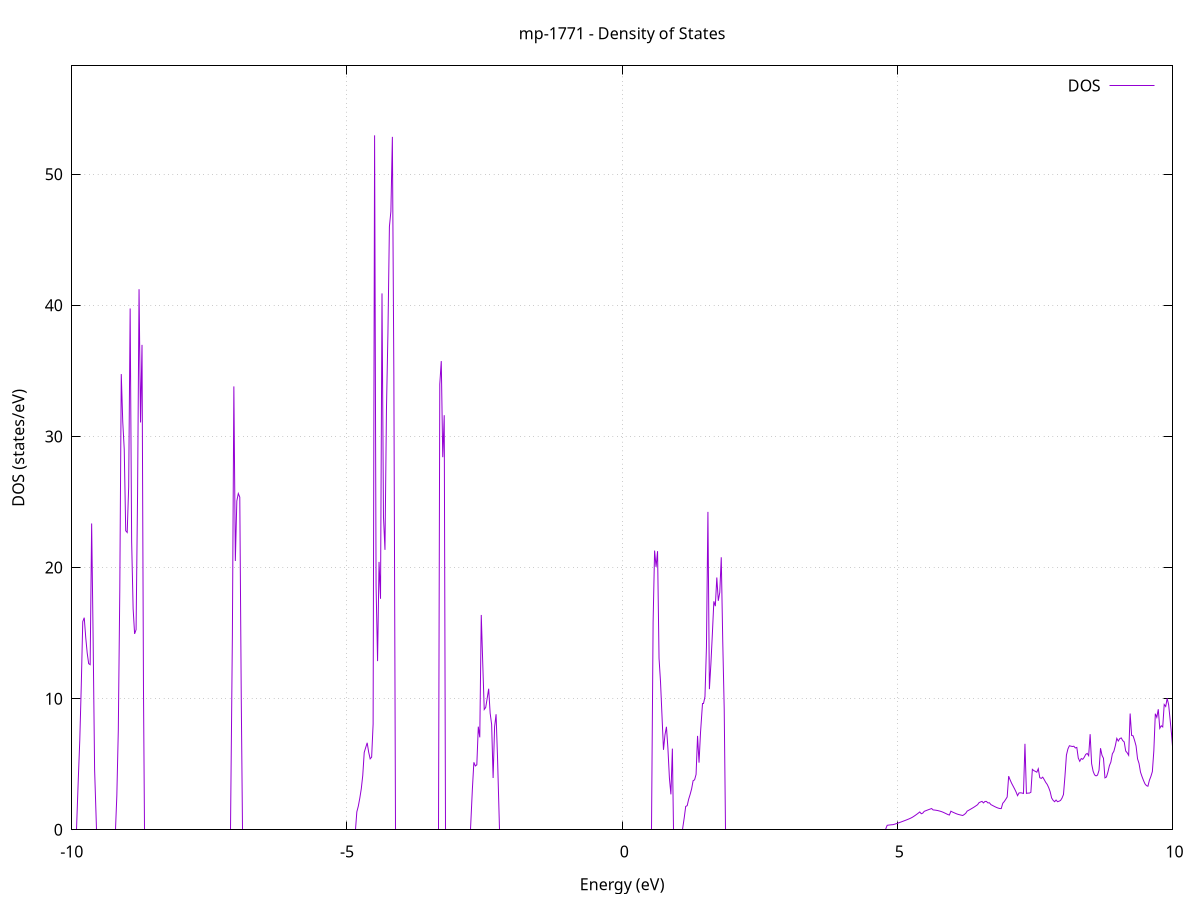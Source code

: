 set title 'mp-1771 - Density of States'
set xlabel 'Energy (eV)'
set ylabel 'DOS (states/eV)'
set grid
set xrange [-10:10]
set yrange [0:58.255]
set xzeroaxis lt -1
set terminal png size 800,600
set output 'mp-1771_dos_gnuplot.png'
plot '-' using 1:2 with lines title 'DOS'
-30.258700 0.000000
-30.231800 0.000000
-30.204900 0.000000
-30.177900 0.000000
-30.151000 0.000000
-30.124100 0.000000
-30.097200 0.000000
-30.070300 0.000000
-30.043400 0.000000
-30.016400 0.000000
-29.989500 0.000000
-29.962600 0.000000
-29.935700 0.000000
-29.908800 0.000000
-29.881800 0.000000
-29.854900 0.000000
-29.828000 0.000000
-29.801100 0.000000
-29.774200 0.000000
-29.747300 0.000000
-29.720300 0.000000
-29.693400 0.000000
-29.666500 0.000000
-29.639600 0.000000
-29.612700 0.000000
-29.585700 0.000000
-29.558800 0.000000
-29.531900 0.000000
-29.505000 0.000000
-29.478100 0.000000
-29.451200 0.000000
-29.424200 0.000000
-29.397300 0.000000
-29.370400 0.000000
-29.343500 0.000000
-29.316600 0.000000
-29.289600 0.000000
-29.262700 0.000000
-29.235800 0.000000
-29.208900 0.000000
-29.182000 0.000000
-29.155100 0.000000
-29.128100 0.000000
-29.101200 0.000000
-29.074300 0.000000
-29.047400 0.000000
-29.020500 0.000000
-28.993500 0.000000
-28.966600 0.000000
-28.939700 0.000000
-28.912800 0.000000
-28.885900 0.000000
-28.859000 0.000000
-28.832000 0.000000
-28.805100 0.000000
-28.778200 0.000000
-28.751300 0.000000
-28.724400 0.000000
-28.697400 0.000000
-28.670500 0.000000
-28.643600 0.000000
-28.616700 0.000000
-28.589800 0.000000
-28.562900 0.000000
-28.535900 0.000000
-28.509000 0.000000
-28.482100 0.000000
-28.455200 0.000000
-28.428300 0.000000
-28.401300 0.000000
-28.374400 0.000000
-28.347500 0.000000
-28.320600 0.000000
-28.293700 0.000000
-28.266800 0.000000
-28.239800 0.000000
-28.212900 0.000000
-28.186000 0.000000
-28.159100 0.000000
-28.132200 0.000000
-28.105200 0.000000
-28.078300 0.000000
-28.051400 0.000000
-28.024500 0.000000
-27.997600 0.000000
-27.970700 0.000000
-27.943700 0.000000
-27.916800 0.000000
-27.889900 0.000000
-27.863000 0.000000
-27.836100 0.000000
-27.809100 14.971600
-27.782200 93.638200
-27.755300 0.000000
-27.728400 0.000000
-27.701500 0.000000
-27.674600 0.000000
-27.647600 0.000000
-27.620700 0.000000
-27.593800 0.000000
-27.566900 0.000000
-27.540000 0.000000
-27.513000 0.000000
-27.486100 0.000000
-27.459200 0.000000
-27.432300 0.000000
-27.405400 0.000000
-27.378500 0.000000
-27.351500 0.000000
-27.324600 0.000000
-27.297700 0.000000
-27.270800 0.000000
-27.243900 0.000000
-27.216900 0.000000
-27.190000 489.800300
-27.163100 0.000000
-27.136200 0.000000
-27.109300 0.000000
-27.082400 0.000000
-27.055400 0.000000
-27.028500 0.000000
-27.001600 0.000000
-26.974700 0.000000
-26.947800 0.000000
-26.920800 0.000000
-26.893900 0.000000
-26.867000 0.000000
-26.840100 0.000000
-26.813200 0.000000
-26.786300 0.000000
-26.759300 0.000000
-26.732400 0.000000
-26.705500 0.000000
-26.678600 0.000000
-26.651700 0.000000
-26.624700 0.000000
-26.597800 0.000000
-26.570900 0.000000
-26.544000 0.000000
-26.517100 0.000000
-26.490200 0.000000
-26.463200 0.000000
-26.436300 0.000000
-26.409400 0.000000
-26.382500 0.000000
-26.355600 0.000000
-26.328600 0.000000
-26.301700 0.000000
-26.274800 0.000000
-26.247900 0.000000
-26.221000 0.000000
-26.194100 0.000000
-26.167100 0.000000
-26.140200 0.000000
-26.113300 0.000000
-26.086400 0.000000
-26.059500 0.000000
-26.032500 0.000000
-26.005600 0.000000
-25.978700 0.000000
-25.951800 0.000000
-25.924900 0.000000
-25.898000 0.000000
-25.871000 0.000000
-25.844100 0.000000
-25.817200 0.000000
-25.790300 0.000000
-25.763400 0.000000
-25.736400 0.000000
-25.709500 0.000000
-25.682600 0.000000
-25.655700 0.000000
-25.628800 0.000000
-25.601900 0.000000
-25.574900 0.000000
-25.548000 0.000000
-25.521100 0.000000
-25.494200 0.000000
-25.467300 0.000000
-25.440300 0.000000
-25.413400 0.000000
-25.386500 0.000000
-25.359600 0.000000
-25.332700 0.000000
-25.305700 0.000000
-25.278800 0.000000
-25.251900 0.000000
-25.225000 0.000000
-25.198100 0.000000
-25.171200 0.000000
-25.144200 0.000000
-25.117300 0.000000
-25.090400 0.000000
-25.063500 0.000000
-25.036600 0.000000
-25.009600 0.000000
-24.982700 0.000000
-24.955800 0.000000
-24.928900 0.000000
-24.902000 0.000000
-24.875100 0.000000
-24.848100 0.000000
-24.821200 0.000000
-24.794300 0.000000
-24.767400 0.000000
-24.740500 0.000000
-24.713500 0.000000
-24.686600 0.000000
-24.659700 0.000000
-24.632800 0.000000
-24.605900 0.000000
-24.579000 0.000000
-24.552000 0.000000
-24.525100 0.000000
-24.498200 0.000000
-24.471300 0.000000
-24.444400 0.000000
-24.417400 0.000000
-24.390500 0.000000
-24.363600 0.000000
-24.336700 0.000000
-24.309800 0.000000
-24.282900 0.000000
-24.255900 0.000000
-24.229000 0.000000
-24.202100 0.000000
-24.175200 0.000000
-24.148300 0.000000
-24.121300 0.000000
-24.094400 0.000000
-24.067500 0.000000
-24.040600 0.000000
-24.013700 0.000000
-23.986800 0.000000
-23.959800 0.000000
-23.932900 0.000000
-23.906000 0.000000
-23.879100 0.000000
-23.852200 0.000000
-23.825200 0.000000
-23.798300 0.000000
-23.771400 0.000000
-23.744500 0.000000
-23.717600 0.000000
-23.690700 0.000000
-23.663700 0.000000
-23.636800 0.000000
-23.609900 0.000000
-23.583000 0.000000
-23.556100 0.000000
-23.529100 0.000000
-23.502200 0.000000
-23.475300 0.000000
-23.448400 0.000000
-23.421500 0.000000
-23.394600 0.000000
-23.367600 0.000000
-23.340700 0.000000
-23.313800 0.000000
-23.286900 0.000000
-23.260000 0.000000
-23.233000 0.000000
-23.206100 0.000000
-23.179200 0.000000
-23.152300 0.000000
-23.125400 0.000000
-23.098500 0.000000
-23.071500 0.000000
-23.044600 0.000000
-23.017700 0.000000
-22.990800 0.000000
-22.963900 0.000000
-22.936900 0.000000
-22.910000 0.000000
-22.883100 0.000000
-22.856200 0.000000
-22.829300 0.000000
-22.802400 0.000000
-22.775400 0.000000
-22.748500 0.000000
-22.721600 0.000000
-22.694700 0.000000
-22.667800 0.000000
-22.640800 0.000000
-22.613900 0.000000
-22.587000 0.000000
-22.560100 0.000000
-22.533200 0.000000
-22.506300 0.000000
-22.479300 0.000000
-22.452400 0.000000
-22.425500 0.000000
-22.398600 0.000000
-22.371700 0.000000
-22.344700 0.000000
-22.317800 0.000000
-22.290900 0.000000
-22.264000 0.000000
-22.237100 0.000000
-22.210200 0.000000
-22.183200 0.000000
-22.156300 0.000000
-22.129400 0.000000
-22.102500 0.000000
-22.075600 0.000000
-22.048600 0.000000
-22.021700 0.000000
-21.994800 0.000000
-21.967900 0.000000
-21.941000 0.000000
-21.914100 0.000000
-21.887100 0.000000
-21.860200 0.000000
-21.833300 0.000000
-21.806400 0.000000
-21.779500 0.000000
-21.752500 0.000000
-21.725600 0.000000
-21.698700 0.000000
-21.671800 0.000000
-21.644900 0.000000
-21.618000 0.000000
-21.591000 0.000000
-21.564100 0.000000
-21.537200 0.000000
-21.510300 0.000000
-21.483400 0.000000
-21.456400 0.000000
-21.429500 0.000000
-21.402600 0.000000
-21.375700 0.000000
-21.348800 0.000000
-21.321900 0.000000
-21.294900 0.000000
-21.268000 0.000000
-21.241100 0.000000
-21.214200 0.000000
-21.187300 0.000000
-21.160300 0.000000
-21.133400 0.000000
-21.106500 0.000000
-21.079600 0.000000
-21.052700 0.000000
-21.025800 0.000000
-20.998800 0.000000
-20.971900 0.000000
-20.945000 0.000000
-20.918100 0.000000
-20.891200 0.000000
-20.864200 0.000000
-20.837300 0.000000
-20.810400 0.000000
-20.783500 0.000000
-20.756600 0.000000
-20.729700 0.000000
-20.702700 0.000000
-20.675800 0.000000
-20.648900 0.000000
-20.622000 0.000000
-20.595100 0.000000
-20.568100 0.000000
-20.541200 0.000000
-20.514300 0.000000
-20.487400 0.000000
-20.460500 0.000000
-20.433600 0.000000
-20.406600 0.000000
-20.379700 0.000000
-20.352800 0.000000
-20.325900 0.000000
-20.299000 0.000000
-20.272000 0.000000
-20.245100 0.000000
-20.218200 0.000000
-20.191300 0.000000
-20.164400 0.000000
-20.137500 0.000000
-20.110500 0.000000
-20.083600 0.000000
-20.056700 0.000000
-20.029800 0.000000
-20.002900 0.000000
-19.975900 0.000000
-19.949000 0.000000
-19.922100 0.000000
-19.895200 0.000000
-19.868300 0.000000
-19.841400 0.000000
-19.814400 0.000000
-19.787500 0.000000
-19.760600 0.000000
-19.733700 0.000000
-19.706800 0.000000
-19.679800 0.000000
-19.652900 0.000000
-19.626000 0.000000
-19.599100 0.000000
-19.572200 0.000000
-19.545300 0.000000
-19.518300 0.000000
-19.491400 0.000000
-19.464500 0.000000
-19.437600 0.000000
-19.410700 0.000000
-19.383700 0.000000
-19.356800 0.000000
-19.329900 0.000000
-19.303000 0.000000
-19.276100 0.000000
-19.249200 0.000000
-19.222200 0.000000
-19.195300 0.000000
-19.168400 0.000000
-19.141500 0.000000
-19.114600 0.000000
-19.087600 0.000000
-19.060700 0.000000
-19.033800 0.000000
-19.006900 0.000000
-18.980000 0.000000
-18.953100 0.000000
-18.926100 0.000000
-18.899200 0.000000
-18.872300 0.000000
-18.845400 0.000000
-18.818500 0.000000
-18.791500 0.000000
-18.764600 0.000000
-18.737700 0.000000
-18.710800 0.000000
-18.683900 0.000000
-18.657000 0.000000
-18.630000 0.000000
-18.603100 0.000000
-18.576200 0.000000
-18.549300 0.000000
-18.522400 0.000000
-18.495400 0.000000
-18.468500 0.000000
-18.441600 0.000000
-18.414700 0.000000
-18.387800 0.000000
-18.360900 0.000000
-18.333900 0.000000
-18.307000 0.000000
-18.280100 0.000000
-18.253200 0.000000
-18.226300 0.000000
-18.199300 0.000000
-18.172400 0.000000
-18.145500 0.000000
-18.118600 0.000000
-18.091700 0.000000
-18.064700 0.000000
-18.037800 0.000000
-18.010900 0.000000
-17.984000 0.000000
-17.957100 0.000000
-17.930200 0.000000
-17.903200 0.000000
-17.876300 0.000000
-17.849400 0.000000
-17.822500 0.000000
-17.795600 0.000000
-17.768600 0.000000
-17.741700 0.000000
-17.714800 0.000000
-17.687900 0.000000
-17.661000 0.000000
-17.634100 0.000000
-17.607100 0.000000
-17.580200 0.000000
-17.553300 0.000000
-17.526400 0.000000
-17.499500 0.000000
-17.472500 0.000000
-17.445600 0.000000
-17.418700 0.000000
-17.391800 0.000000
-17.364900 0.000000
-17.338000 0.000000
-17.311000 0.000000
-17.284100 0.000000
-17.257200 0.000000
-17.230300 0.000000
-17.203400 0.000000
-17.176400 0.000000
-17.149500 0.000000
-17.122600 0.000000
-17.095700 0.000000
-17.068800 0.000000
-17.041900 0.000000
-17.014900 0.000000
-16.988000 0.000000
-16.961100 0.000000
-16.934200 0.000000
-16.907300 0.000000
-16.880300 0.000000
-16.853400 0.000000
-16.826500 0.000000
-16.799600 0.000000
-16.772700 0.000000
-16.745800 0.000000
-16.718800 0.000000
-16.691900 0.000000
-16.665000 0.000000
-16.638100 0.000000
-16.611200 0.000000
-16.584200 0.000000
-16.557300 0.000000
-16.530400 0.000000
-16.503500 0.000000
-16.476600 0.000000
-16.449700 0.000000
-16.422700 0.000000
-16.395800 0.000000
-16.368900 0.000000
-16.342000 0.000000
-16.315100 0.000000
-16.288100 0.000000
-16.261200 0.000000
-16.234300 0.000000
-16.207400 0.000000
-16.180500 0.000000
-16.153600 0.000000
-16.126600 0.000000
-16.099700 0.000000
-16.072800 0.000000
-16.045900 0.000000
-16.019000 0.000000
-15.992000 0.000000
-15.965100 0.000000
-15.938200 0.000000
-15.911300 0.000000
-15.884400 0.000000
-15.857500 0.000000
-15.830500 0.000000
-15.803600 0.000000
-15.776700 0.000000
-15.749800 0.000000
-15.722900 0.000000
-15.695900 0.000000
-15.669000 0.000000
-15.642100 0.000000
-15.615200 0.000000
-15.588300 0.000000
-15.561400 0.000000
-15.534400 0.000000
-15.507500 0.000000
-15.480600 0.000000
-15.453700 0.000000
-15.426800 0.000000
-15.399800 0.000000
-15.372900 0.000000
-15.346000 0.000000
-15.319100 0.000000
-15.292200 0.000000
-15.265300 0.000000
-15.238300 0.000000
-15.211400 0.000000
-15.184500 0.000000
-15.157600 0.000000
-15.130700 0.000000
-15.103700 0.000000
-15.076800 0.000000
-15.049900 0.000000
-15.023000 0.000000
-14.996100 0.000000
-14.969200 0.000000
-14.942200 0.000000
-14.915300 0.000000
-14.888400 0.000000
-14.861500 0.000000
-14.834600 0.000000
-14.807600 0.000000
-14.780700 0.000000
-14.753800 0.000000
-14.726900 0.000000
-14.700000 0.000000
-14.673100 0.000000
-14.646100 0.000000
-14.619200 0.000000
-14.592300 0.000000
-14.565400 0.000000
-14.538500 0.000000
-14.511500 0.000000
-14.484600 0.000000
-14.457700 0.000000
-14.430800 0.000000
-14.403900 0.000000
-14.377000 0.000000
-14.350000 0.000000
-14.323100 0.000000
-14.296200 0.000000
-14.269300 0.000000
-14.242400 0.000000
-14.215400 0.000000
-14.188500 0.000000
-14.161600 0.000000
-14.134700 0.000000
-14.107800 0.000000
-14.080900 0.000000
-14.053900 0.000000
-14.027000 0.000000
-14.000100 0.000000
-13.973200 0.000000
-13.946300 0.000000
-13.919300 0.000000
-13.892400 0.000000
-13.865500 0.000000
-13.838600 0.000000
-13.811700 0.000000
-13.784800 0.000000
-13.757800 0.000000
-13.730900 0.000000
-13.704000 0.000000
-13.677100 0.000000
-13.650200 0.000000
-13.623200 0.000000
-13.596300 0.000000
-13.569400 0.000000
-13.542500 0.000000
-13.515600 0.000000
-13.488700 0.000000
-13.461700 0.000000
-13.434800 0.000000
-13.407900 0.000000
-13.381000 0.000000
-13.354100 0.000000
-13.327100 0.000000
-13.300200 0.000000
-13.273300 18.706300
-13.246400 30.515300
-13.219500 35.056900
-13.192600 24.383300
-13.165600 14.225200
-13.138700 7.264300
-13.111800 0.000000
-13.084900 0.000000
-13.058000 0.000000
-13.031000 0.000000
-13.004100 0.000000
-12.977200 0.000000
-12.950300 0.000000
-12.923400 0.000000
-12.896500 0.000000
-12.869500 0.000000
-12.842600 0.000000
-12.815700 0.000000
-12.788800 0.000000
-12.761900 0.000000
-12.734900 0.000000
-12.708000 0.000000
-12.681100 0.000000
-12.654200 0.000000
-12.627300 0.000000
-12.600400 0.000000
-12.573400 0.000000
-12.546500 0.000000
-12.519600 0.000000
-12.492700 0.000000
-12.465800 0.000000
-12.438800 0.000000
-12.411900 0.000000
-12.385000 0.000000
-12.358100 0.000000
-12.331200 0.000000
-12.304300 0.000000
-12.277300 0.000000
-12.250400 0.000000
-12.223500 0.000000
-12.196600 0.000000
-12.169700 0.000000
-12.142700 0.000000
-12.115800 0.000000
-12.088900 0.000000
-12.062000 0.000000
-12.035100 0.000000
-12.008200 0.000000
-11.981200 0.000000
-11.954300 0.000000
-11.927400 0.000000
-11.900500 0.000000
-11.873600 0.000000
-11.846600 0.000000
-11.819700 0.000000
-11.792800 0.000000
-11.765900 0.000000
-11.739000 0.000000
-11.712100 0.000000
-11.685100 0.000000
-11.658200 0.000000
-11.631300 0.000000
-11.604400 0.000000
-11.577500 0.000000
-11.550500 0.000000
-11.523600 0.000000
-11.496700 0.000000
-11.469800 0.000000
-11.442900 0.000000
-11.416000 0.000000
-11.389000 0.000000
-11.362100 0.000000
-11.335200 0.000000
-11.308300 0.000000
-11.281400 0.000000
-11.254400 0.000000
-11.227500 0.000000
-11.200600 3.356200
-11.173700 5.660700
-11.146800 8.882700
-11.119900 12.186100
-11.092900 24.904000
-11.066000 35.021100
-11.039100 45.805700
-11.012200 21.516400
-10.985300 0.000000
-10.958300 0.000000
-10.931400 0.000000
-10.904500 0.000000
-10.877600 0.000000
-10.850700 0.000000
-10.823700 0.000000
-10.796800 0.000000
-10.769900 0.000000
-10.743000 0.000000
-10.716100 0.000000
-10.689200 0.000000
-10.662200 0.000000
-10.635300 0.000000
-10.608400 0.000000
-10.581500 0.000000
-10.554600 0.000000
-10.527600 0.000000
-10.500700 0.000000
-10.473800 0.000000
-10.446900 0.000000
-10.420000 0.000000
-10.393100 8.155200
-10.366100 27.742400
-10.339200 14.793200
-10.312300 10.801000
-10.285400 10.953200
-10.258500 15.693700
-10.231500 20.704800
-10.204600 23.178000
-10.177700 0.000000
-10.150800 0.000000
-10.123900 0.000000
-10.097000 0.000000
-10.070000 0.000000
-10.043100 0.000000
-10.016200 0.000000
-9.989300 0.000000
-9.962400 0.000000
-9.935400 0.000000
-9.908500 0.000000
-9.881600 3.894000
-9.854700 6.845000
-9.827800 10.977000
-9.800900 15.875500
-9.773900 16.172300
-9.747000 14.676700
-9.720100 13.485200
-9.693200 12.667000
-9.666300 12.591400
-9.639300 23.358900
-9.612400 14.602300
-9.585500 4.589200
-9.558600 0.000000
-9.531700 0.000000
-9.504800 0.000000
-9.477800 0.000000
-9.450900 0.000000
-9.424000 0.000000
-9.397100 0.000000
-9.370200 0.000000
-9.343200 0.000000
-9.316300 0.000000
-9.289400 0.000000
-9.262500 0.000000
-9.235600 0.000000
-9.208700 0.000000
-9.181700 2.593400
-9.154800 7.597300
-9.127900 18.235500
-9.101000 34.751000
-9.074100 31.112700
-9.047100 29.022000
-9.020200 22.801800
-8.993300 22.672600
-8.966400 26.157000
-8.939500 39.754800
-8.912600 21.989000
-8.885600 16.871900
-8.858700 14.938400
-8.831800 15.264300
-8.804900 25.562500
-8.778000 41.224400
-8.751000 31.060100
-8.724100 36.977800
-8.697200 10.577400
-8.670300 0.000000
-8.643400 0.000000
-8.616500 0.000000
-8.589500 0.000000
-8.562600 0.000000
-8.535700 0.000000
-8.508800 0.000000
-8.481900 0.000000
-8.454900 0.000000
-8.428000 0.000000
-8.401100 0.000000
-8.374200 0.000000
-8.347300 0.000000
-8.320400 0.000000
-8.293400 0.000000
-8.266500 0.000000
-8.239600 0.000000
-8.212700 0.000000
-8.185800 0.000000
-8.158800 0.000000
-8.131900 0.000000
-8.105000 0.000000
-8.078100 0.000000
-8.051200 0.000000
-8.024300 0.000000
-7.997300 0.000000
-7.970400 0.000000
-7.943500 0.000000
-7.916600 0.000000
-7.889700 0.000000
-7.862700 0.000000
-7.835800 0.000000
-7.808900 0.000000
-7.782000 0.000000
-7.755100 0.000000
-7.728200 0.000000
-7.701200 0.000000
-7.674300 0.000000
-7.647400 0.000000
-7.620500 0.000000
-7.593600 0.000000
-7.566600 0.000000
-7.539700 0.000000
-7.512800 0.000000
-7.485900 0.000000
-7.459000 0.000000
-7.432100 0.000000
-7.405100 0.000000
-7.378200 0.000000
-7.351300 0.000000
-7.324400 0.000000
-7.297500 0.000000
-7.270500 0.000000
-7.243600 0.000000
-7.216700 0.000000
-7.189800 0.000000
-7.162900 0.000000
-7.136000 0.000000
-7.109000 0.000000
-7.082100 14.758100
-7.055200 33.812800
-7.028300 20.495300
-7.001400 25.068600
-6.974400 25.643500
-6.947500 25.364800
-6.920600 9.952600
-6.893700 0.000000
-6.866800 0.000000
-6.839900 0.000000
-6.812900 0.000000
-6.786000 0.000000
-6.759100 0.000000
-6.732200 0.000000
-6.705300 0.000000
-6.678300 0.000000
-6.651400 0.000000
-6.624500 0.000000
-6.597600 0.000000
-6.570700 0.000000
-6.543800 0.000000
-6.516800 0.000000
-6.489900 0.000000
-6.463000 0.000000
-6.436100 0.000000
-6.409200 0.000000
-6.382200 0.000000
-6.355300 0.000000
-6.328400 0.000000
-6.301500 0.000000
-6.274600 0.000000
-6.247700 0.000000
-6.220700 0.000000
-6.193800 0.000000
-6.166900 0.000000
-6.140000 0.000000
-6.113100 0.000000
-6.086100 0.000000
-6.059200 0.000000
-6.032300 0.000000
-6.005400 0.000000
-5.978500 0.000000
-5.951600 0.000000
-5.924600 0.000000
-5.897700 0.000000
-5.870800 0.000000
-5.843900 0.000000
-5.817000 0.000000
-5.790000 0.000000
-5.763100 0.000000
-5.736200 0.000000
-5.709300 0.000000
-5.682400 0.000000
-5.655500 0.000000
-5.628500 0.000000
-5.601600 0.000000
-5.574700 0.000000
-5.547800 0.000000
-5.520900 0.000000
-5.493900 0.000000
-5.467000 0.000000
-5.440100 0.000000
-5.413200 0.000000
-5.386300 0.000000
-5.359400 0.000000
-5.332400 0.000000
-5.305500 0.000000
-5.278600 0.000000
-5.251700 0.000000
-5.224800 0.000000
-5.197800 0.000000
-5.170900 0.000000
-5.144000 0.000000
-5.117100 0.000000
-5.090200 0.000000
-5.063300 0.000000
-5.036300 0.000000
-5.009400 0.000000
-4.982500 0.000000
-4.955600 0.000000
-4.928700 0.000000
-4.901700 0.000000
-4.874800 0.000000
-4.847900 0.000000
-4.821000 1.363300
-4.794100 1.798500
-4.767200 2.403200
-4.740200 3.118000
-4.713300 4.134100
-4.686400 5.899700
-4.659500 6.273400
-4.632600 6.632600
-4.605600 5.916600
-4.578700 5.410200
-4.551800 5.537300
-4.524900 8.059400
-4.498000 52.959300
-4.471100 18.598200
-4.444100 12.859200
-4.417200 20.427400
-4.390300 17.616400
-4.363400 40.902000
-4.336500 23.841700
-4.309500 21.346000
-4.282600 32.014300
-4.255700 37.870200
-4.228800 45.995200
-4.201900 47.161100
-4.175000 52.840900
-4.148000 34.656500
-4.121100 0.000000
-4.094200 0.000000
-4.067300 0.000000
-4.040400 0.000000
-4.013400 0.000000
-3.986500 0.000000
-3.959600 0.000000
-3.932700 0.000000
-3.905800 0.000000
-3.878900 0.000000
-3.851900 0.000000
-3.825000 0.000000
-3.798100 0.000000
-3.771200 0.000000
-3.744300 0.000000
-3.717300 0.000000
-3.690400 0.000000
-3.663500 0.000000
-3.636600 0.000000
-3.609700 0.000000
-3.582700 0.000000
-3.555800 0.000000
-3.528900 0.000000
-3.502000 0.000000
-3.475100 0.000000
-3.448200 0.000000
-3.421200 0.000000
-3.394300 0.000000
-3.367400 0.000000
-3.340500 0.000000
-3.313600 33.976500
-3.286600 35.742300
-3.259700 28.413600
-3.232800 31.614900
-3.205900 0.000000
-3.179000 0.000000
-3.152100 0.000000
-3.125100 0.000000
-3.098200 0.000000
-3.071300 0.000000
-3.044400 0.000000
-3.017500 0.000000
-2.990500 0.000000
-2.963600 0.000000
-2.936700 0.000000
-2.909800 0.000000
-2.882900 0.000000
-2.856000 0.000000
-2.829000 0.000000
-2.802100 0.000000
-2.775200 0.000000
-2.748300 0.000000
-2.721400 3.092000
-2.694400 5.145100
-2.667500 4.866500
-2.640600 4.951100
-2.613700 7.864100
-2.586800 7.047200
-2.559900 16.384500
-2.532900 12.683700
-2.506000 9.171600
-2.479100 9.326900
-2.452200 10.024400
-2.425300 10.756900
-2.398300 8.892400
-2.371400 8.036200
-2.344500 3.951700
-2.317600 7.864900
-2.290700 8.809400
-2.263800 5.419700
-2.236800 0.000000
-2.209900 0.000000
-2.183000 0.000000
-2.156100 0.000000
-2.129200 0.000000
-2.102200 0.000000
-2.075300 0.000000
-2.048400 0.000000
-2.021500 0.000000
-1.994600 0.000000
-1.967700 0.000000
-1.940700 0.000000
-1.913800 0.000000
-1.886900 0.000000
-1.860000 0.000000
-1.833100 0.000000
-1.806100 0.000000
-1.779200 0.000000
-1.752300 0.000000
-1.725400 0.000000
-1.698500 0.000000
-1.671600 0.000000
-1.644600 0.000000
-1.617700 0.000000
-1.590800 0.000000
-1.563900 0.000000
-1.537000 0.000000
-1.510000 0.000000
-1.483100 0.000000
-1.456200 0.000000
-1.429300 0.000000
-1.402400 0.000000
-1.375500 0.000000
-1.348500 0.000000
-1.321600 0.000000
-1.294700 0.000000
-1.267800 0.000000
-1.240900 0.000000
-1.213900 0.000000
-1.187000 0.000000
-1.160100 0.000000
-1.133200 0.000000
-1.106300 0.000000
-1.079400 0.000000
-1.052400 0.000000
-1.025500 0.000000
-0.998600 0.000000
-0.971700 0.000000
-0.944800 0.000000
-0.917800 0.000000
-0.890900 0.000000
-0.864000 0.000000
-0.837100 0.000000
-0.810200 0.000000
-0.783300 0.000000
-0.756300 0.000000
-0.729400 0.000000
-0.702500 0.000000
-0.675600 0.000000
-0.648700 0.000000
-0.621700 0.000000
-0.594800 0.000000
-0.567900 0.000000
-0.541000 0.000000
-0.514100 0.000000
-0.487200 0.000000
-0.460200 0.000000
-0.433300 0.000000
-0.406400 0.000000
-0.379500 0.000000
-0.352600 0.000000
-0.325600 0.000000
-0.298700 0.000000
-0.271800 0.000000
-0.244900 0.000000
-0.218000 0.000000
-0.191100 0.000000
-0.164100 0.000000
-0.137200 0.000000
-0.110300 0.000000
-0.083400 0.000000
-0.056500 0.000000
-0.029500 0.000000
-0.002600 0.000000
0.024300 0.000000
0.051200 0.000000
0.078100 0.000000
0.105000 0.000000
0.132000 0.000000
0.158900 0.000000
0.185800 0.000000
0.212700 0.000000
0.239600 0.000000
0.266600 0.000000
0.293500 0.000000
0.320400 0.000000
0.347300 0.000000
0.374200 0.000000
0.401100 0.000000
0.428100 0.000000
0.455000 0.000000
0.481900 0.000000
0.508800 0.000000
0.535700 0.000000
0.562700 15.846200
0.589600 21.292400
0.616500 20.046400
0.643400 21.246100
0.670300 13.079200
0.697200 11.281800
0.724200 8.680100
0.751100 6.096300
0.778000 7.233900
0.804900 7.852700
0.831800 6.200000
0.858800 3.950600
0.885700 2.700900
0.912600 6.191000
0.939500 0.000000
0.966400 0.000000
0.993300 0.000000
1.020300 0.000000
1.047200 0.000000
1.074100 0.000000
1.101000 0.000000
1.127900 0.909200
1.154900 1.780200
1.181800 1.839800
1.208700 2.333700
1.235600 2.700300
1.262500 3.123100
1.289400 3.742100
1.316400 3.809600
1.343300 4.222500
1.370200 7.158300
1.397100 5.119800
1.424000 7.414100
1.451000 9.602800
1.477900 9.602600
1.504800 10.145800
1.531700 13.924500
1.558600 24.245000
1.585500 10.720000
1.612500 12.636300
1.639400 14.939100
1.666300 17.421300
1.693200 17.053900
1.720100 19.237800
1.747100 17.461800
1.774000 18.102100
1.800900 20.782800
1.827800 14.411500
1.854700 9.181100
1.881600 0.000000
1.908600 0.000000
1.935500 0.000000
1.962400 0.000000
1.989300 0.000000
2.016200 0.000000
2.043200 0.000000
2.070100 0.000000
2.097000 0.000000
2.123900 0.000000
2.150800 0.000000
2.177700 0.000000
2.204700 0.000000
2.231600 0.000000
2.258500 0.000000
2.285400 0.000000
2.312300 0.000000
2.339300 0.000000
2.366200 0.000000
2.393100 0.000000
2.420000 0.000000
2.446900 0.000000
2.473800 0.000000
2.500800 0.000000
2.527700 0.000000
2.554600 0.000000
2.581500 0.000000
2.608400 0.000000
2.635400 0.000000
2.662300 0.000000
2.689200 0.000000
2.716100 0.000000
2.743000 0.000000
2.769900 0.000000
2.796900 0.000000
2.823800 0.000000
2.850700 0.000000
2.877600 0.000000
2.904500 0.000000
2.931500 0.000000
2.958400 0.000000
2.985300 0.000000
3.012200 0.000000
3.039100 0.000000
3.066000 0.000000
3.093000 0.000000
3.119900 0.000000
3.146800 0.000000
3.173700 0.000000
3.200600 0.000000
3.227600 0.000000
3.254500 0.000000
3.281400 0.000000
3.308300 0.000000
3.335200 0.000000
3.362100 0.000000
3.389100 0.000000
3.416000 0.000000
3.442900 0.000000
3.469800 0.000000
3.496700 0.000000
3.523700 0.000000
3.550600 0.000000
3.577500 0.000000
3.604400 0.000000
3.631300 0.000000
3.658300 0.000000
3.685200 0.000000
3.712100 0.000000
3.739000 0.000000
3.765900 0.000000
3.792800 0.000000
3.819800 0.000000
3.846700 0.000000
3.873600 0.000000
3.900500 0.000000
3.927400 0.000000
3.954400 0.000000
3.981300 0.000000
4.008200 0.000000
4.035100 0.000000
4.062000 0.000000
4.088900 0.000000
4.115900 0.000000
4.142800 0.000000
4.169700 0.000000
4.196600 0.000000
4.223500 0.000000
4.250500 0.000000
4.277400 0.000000
4.304300 0.000000
4.331200 0.000000
4.358100 0.000000
4.385000 0.000000
4.412000 0.000000
4.438900 0.000000
4.465800 0.000000
4.492700 0.000000
4.519600 0.000000
4.546600 0.000000
4.573500 0.000000
4.600400 0.000000
4.627300 0.000000
4.654200 0.000000
4.681100 0.000000
4.708100 0.000000
4.735000 0.000000
4.761900 0.000000
4.788800 0.000000
4.815700 0.340100
4.842700 0.357200
4.869600 0.371500
4.896500 0.383000
4.923400 0.391700
4.950300 0.423700
4.977200 0.461300
5.004200 0.499800
5.031100 0.539300
5.058000 0.579700
5.084900 0.621000
5.111800 0.663300
5.138800 0.706400
5.165700 0.750600
5.192600 0.795600
5.219500 0.842600
5.246400 0.894700
5.273300 0.953700
5.300300 1.026000
5.327200 1.102700
5.354100 1.183900
5.381000 1.269500
5.407900 1.359400
5.434900 1.223400
5.461800 1.267600
5.488700 1.405800
5.515600 1.451000
5.542500 1.494900
5.569400 1.537500
5.596400 1.578900
5.623300 1.619000
5.650200 1.514300
5.677100 1.504200
5.704000 1.488500
5.731000 1.467400
5.757900 1.440600
5.784800 1.408400
5.811700 1.370600
5.838600 1.323900
5.865500 1.270200
5.892500 1.215700
5.919400 1.160500
5.946300 1.124900
5.973200 1.417000
6.000100 1.358300
6.027100 1.306300
6.054000 1.256600
6.080900 1.209200
6.107800 1.171700
6.134700 1.142500
6.161600 1.114900
6.188600 1.089000
6.215500 1.162600
6.242400 1.255600
6.269300 1.425500
6.296200 1.485700
6.323200 1.550700
6.350100 1.616900
6.377000 1.684200
6.403900 1.754900
6.430800 1.832500
6.457700 1.910300
6.484700 2.066200
6.511600 2.121100
6.538500 2.165300
6.565400 2.048700
6.592300 2.159300
6.619300 2.160200
6.646200 2.049000
6.673100 2.059200
6.700000 1.920500
6.726900 1.861800
6.753800 1.802200
6.780800 1.744600
6.807700 1.693700
6.834600 1.650700
6.861500 1.620900
6.888400 1.616100
6.915400 2.018200
6.942300 2.148200
6.969200 2.317100
6.996100 2.501500
7.023000 4.088700
7.049900 3.798600
7.076900 3.546400
7.103800 3.332000
7.130700 3.118400
7.157600 2.883500
7.184500 2.602500
7.211500 2.811100
7.238400 2.817100
7.265300 2.803300
7.292200 2.768500
7.319100 6.555200
7.346000 2.774000
7.373000 2.798200
7.399900 2.799100
7.426800 2.859600
7.453700 4.609700
7.480600 4.511800
7.507600 4.455900
7.534500 4.391700
7.561400 4.654300
7.588300 3.972700
7.615200 3.918100
7.642100 4.011900
7.669100 3.825200
7.696000 3.618200
7.722900 3.461800
7.749800 3.222500
7.776700 2.910000
7.803700 2.425700
7.830600 2.248000
7.857500 2.140800
7.884400 2.267100
7.911300 2.140100
7.938200 2.178800
7.965200 2.234800
7.992100 2.411800
8.019000 2.687900
8.045900 4.078100
8.072800 5.698300
8.099800 6.165100
8.126700 6.407900
8.153600 6.377500
8.180500 6.351300
8.207400 6.370700
8.234300 6.239600
8.261300 6.279600
8.288200 5.466600
8.315100 5.220800
8.342000 5.431200
8.368900 5.375600
8.395900 5.525400
8.422800 5.748000
8.449700 5.823100
8.476600 5.651300
8.503500 7.290900
8.530400 5.039900
8.557400 4.469400
8.584300 4.186200
8.611200 4.109400
8.638100 4.171500
8.665000 4.541300
8.692000 6.219200
8.718900 5.681200
8.745800 5.453100
8.772700 3.958800
8.799600 4.023400
8.826500 4.402800
8.853500 4.886400
8.880400 5.166000
8.907300 5.792700
8.934200 5.980400
8.961100 6.408100
8.988100 6.969500
9.015000 6.767900
9.041900 6.951900
9.068800 7.004600
9.095700 6.801600
9.122600 6.699700
9.149600 6.007800
9.176500 5.871800
9.203400 5.679700
9.230300 8.865200
9.257200 7.195700
9.284200 7.163300
9.311100 6.813400
9.338000 6.392100
9.364900 5.413600
9.391800 5.058800
9.418700 4.397700
9.445700 4.060100
9.472600 3.764500
9.499500 3.505300
9.526400 3.366800
9.553300 3.321200
9.580300 3.772600
9.607200 4.064000
9.634100 4.437800
9.661000 6.030500
9.687900 8.850200
9.714800 8.575500
9.741800 9.191000
9.768700 7.734800
9.795600 7.931300
9.822500 7.842100
9.849400 9.552800
9.876400 9.402900
9.903300 10.021200
9.930200 9.525700
9.957100 8.379100
9.984000 7.226800
10.010900 5.796700
10.037900 6.591400
10.064800 7.440500
10.091700 7.439200
10.118600 7.533700
10.145500 6.545500
10.172500 8.519300
10.199400 6.798500
10.226300 5.339900
10.253200 5.441800
10.280100 5.040600
10.307000 5.130800
10.334000 5.402100
10.360900 5.899800
10.387800 7.526600
10.414700 8.109100
10.441600 8.562800
10.468600 9.779400
10.495500 9.488300
10.522400 8.563400
10.549300 7.820100
10.576200 7.828800
10.603100 5.358400
10.630100 4.898700
10.657000 4.253600
10.683900 3.357300
10.710800 2.899100
10.737700 2.584000
10.764700 2.364900
10.791600 2.368800
10.818500 2.417000
10.845400 2.490100
10.872300 2.588100
10.899300 4.613500
10.926200 3.356100
10.953100 3.570600
10.980000 3.801800
11.006900 3.826000
11.033800 13.307800
11.060800 5.455300
11.087700 5.420100
11.114600 7.910600
11.141500 6.758400
11.168400 7.589100
11.195400 7.924300
11.222300 7.650600
11.249200 7.447300
11.276100 7.444200
11.303000 7.361300
11.329900 6.648600
11.356900 6.554700
11.383800 5.944300
11.410700 5.337300
11.437600 4.783400
11.464500 5.030800
11.491500 3.475200
11.518400 3.699300
11.545300 3.936100
11.572200 4.333900
11.599100 4.408200
11.626000 4.518700
11.653000 4.291800
11.679900 7.987000
11.706800 4.293400
11.733700 3.594900
11.760600 3.902600
11.787600 4.457500
11.814500 4.677000
11.841400 3.728800
11.868300 4.315900
11.895200 4.423500
11.922100 4.299500
11.949100 4.142500
11.976000 5.503600
12.002900 4.150300
12.029800 5.406500
12.056700 5.665700
12.083700 5.610100
12.110600 5.774100
12.137500 6.913200
12.164400 5.591600
12.191300 5.758800
12.218200 4.953800
12.245200 4.526800
12.272100 5.228700
12.299000 5.844100
12.325900 5.633000
12.352800 5.862300
12.379800 6.000100
12.406700 5.244400
12.433600 4.930600
12.460500 4.905800
12.487400 4.814900
12.514300 4.262800
12.541300 4.333900
12.568200 4.420900
12.595100 4.352500
12.622000 4.362400
12.648900 4.240400
12.675900 4.125600
12.702800 5.113800
12.729700 4.683600
12.756600 4.212900
12.783500 4.005400
12.810400 4.396300
12.837400 4.150300
12.864300 3.519100
12.891200 3.615400
12.918100 3.712400
12.945000 4.403500
12.972000 5.746300
12.998900 7.866700
13.025800 12.210900
13.052700 6.961800
13.079600 7.993400
13.106500 8.977200
13.133500 8.300700
13.160400 7.724100
13.187300 9.776200
13.214200 9.287700
13.241100 8.853100
13.268100 10.356400
13.295000 10.118500
13.321900 5.723800
13.348800 4.947200
13.375700 4.548400
13.402600 3.750700
13.429600 3.737200
13.456500 3.933000
13.483400 4.216200
13.510300 4.635100
13.537200 5.531300
13.564200 5.561200
13.591100 7.036400
13.618000 7.666600
13.644900 6.053900
13.671800 6.075800
13.698700 6.663100
13.725700 6.633500
13.752600 7.458800
13.779500 7.889500
13.806400 6.787300
13.833300 6.470000
13.860300 6.997100
13.887200 6.444800
13.914100 6.359600
13.941000 6.511100
13.967900 7.090600
13.994800 6.425100
14.021800 6.004900
14.048700 4.681200
14.075600 4.299400
14.102500 4.095100
14.129400 3.969200
14.156400 3.859700
14.183300 3.777800
14.210200 3.717300
14.237100 3.636800
14.264000 3.596400
14.290900 4.082000
14.317900 5.394000
14.344800 6.362800
14.371700 6.557700
14.398600 6.628800
14.425500 6.686900
14.452500 7.040600
14.479400 7.167300
14.506300 7.061700
14.533200 6.702500
14.560100 6.408300
14.587000 7.944500
14.614000 7.049500
14.640900 5.457600
14.667800 4.432900
14.694700 4.053900
14.721600 4.290400
14.748600 4.667100
14.775500 5.038800
14.802400 4.889600
14.829300 7.313800
14.856200 8.421900
14.883100 8.155400
14.910100 7.862200
14.937000 7.348300
14.963900 6.509500
14.990800 5.237100
15.017700 5.118300
15.044700 6.588800
15.071600 6.486300
15.098500 7.436400
15.125400 6.768400
15.152300 6.787000
15.179200 6.285600
15.206200 5.421400
15.233100 5.178500
15.260000 4.437500
15.286900 4.052000
15.313800 3.758600
15.340800 3.672200
15.367700 3.567400
15.394600 3.513400
15.421500 3.633100
15.448400 5.307200
15.475300 4.491700
15.502300 6.473900
15.529200 6.314700
15.556100 5.891200
15.583000 6.070200
15.609900 5.489500
15.636900 5.090300
15.663800 5.299300
15.690700 5.601700
15.717600 6.192700
15.744500 6.954600
15.771400 6.412600
15.798400 7.326300
15.825300 5.074500
15.852200 3.828800
15.879100 3.620300
15.906000 3.574200
15.933000 3.793100
15.959900 4.230900
15.986800 5.065600
16.013700 6.498500
16.040600 8.785100
16.067500 10.154800
16.094500 11.734800
16.121400 12.027100
16.148300 7.949200
16.175200 7.846400
16.202100 8.919000
16.229100 9.122400
16.256000 8.917400
16.282900 8.227300
16.309800 6.136300
16.336700 4.673200
16.363600 4.318900
16.390600 4.544700
16.417500 4.936200
16.444400 4.519700
16.471300 5.428800
16.498200 5.816900
16.525200 6.044300
16.552100 5.267100
16.579000 5.150500
16.605900 5.133200
16.632800 5.254100
16.659700 6.095200
16.686700 5.221200
16.713600 4.320400
16.740500 3.736900
16.767400 3.824600
16.794300 4.052000
16.821300 4.526900
16.848200 5.206600
16.875100 5.788900
16.902000 6.547400
16.928900 7.938700
16.955800 8.255900
16.982800 5.532500
17.009700 5.614200
17.036600 5.127200
17.063500 4.849300
17.090400 4.842800
17.117400 4.872600
17.144300 4.938900
17.171200 6.879700
17.198100 5.967900
17.225000 5.890100
17.251900 6.056200
17.278900 6.298600
17.305800 7.196000
17.332700 6.118400
17.359600 6.298600
17.386500 6.297700
17.413500 5.650800
17.440400 5.640900
17.467300 5.603800
17.494200 5.869400
17.521100 5.324300
17.548000 4.871500
17.575000 4.555800
17.601900 4.259200
17.628800 4.237400
17.655700 4.309900
17.682600 4.520500
17.709600 4.601100
17.736500 5.163900
17.763400 6.361400
17.790300 7.376700
17.817200 9.713100
17.844100 5.130900
17.871100 5.083100
17.898000 4.740200
17.924900 4.887400
17.951800 5.491100
17.978700 4.672200
18.005700 4.290800
18.032600 3.812900
18.059500 3.667700
18.086400 3.671900
18.113300 3.724100
18.140300 4.063800
18.167200 4.538400
18.194100 5.042300
18.221000 5.540800
18.247900 5.878900
18.274800 6.006600
18.301800 7.088100
18.328700 6.693900
18.355600 6.081000
18.382500 5.905400
18.409400 6.190800
18.436400 5.620100
18.463300 5.891200
18.490200 5.944700
18.517100 6.216100
18.544000 8.808100
18.570900 8.777900
18.597900 8.618100
18.624800 6.131800
18.651700 4.680100
18.678600 4.227200
18.705500 4.029700
18.732500 3.111400
18.759400 4.601700
18.786300 4.906700
18.813200 7.500200
18.840100 8.418100
18.867000 6.664200
18.894000 5.933300
18.920900 5.850000
18.947800 6.107900
18.974700 5.845900
19.001600 5.753500
19.028600 5.502700
19.055500 5.105600
19.082400 5.308800
19.109300 5.809800
19.136200 6.147800
19.163100 6.271100
19.190100 5.538500
19.217000 5.492600
19.243900 5.840600
19.270800 5.274200
19.297700 5.306600
19.324700 6.212800
19.351600 7.000000
19.378500 4.882000
19.405400 4.796200
19.432300 4.976000
19.459200 5.292000
19.486200 5.389600
19.513100 5.944400
19.540000 6.326600
19.566900 6.185400
19.593800 5.954600
19.620800 5.490100
19.647700 5.119200
19.674600 4.888000
19.701500 4.794700
19.728400 4.806500
19.755300 4.819600
19.782300 5.849100
19.809200 6.118300
19.836100 6.708500
19.863000 6.280400
19.889900 6.532500
19.916900 6.470500
19.943800 6.626800
19.970700 7.081900
19.997600 5.946400
20.024500 4.784200
20.051400 4.652700
20.078400 4.588500
20.105300 4.521800
20.132200 4.568100
20.159100 4.680500
20.186000 4.796200
20.213000 5.065900
20.239900 5.773200
20.266800 5.365000
20.293700 5.128500
20.320600 4.497600
20.347500 3.591900
20.374500 3.317000
20.401400 4.290600
20.428300 4.499800
20.455200 4.707700
20.482100 4.843200
20.509100 5.194400
20.536000 5.449200
20.562900 5.776800
20.589800 5.857000
20.616700 5.159500
20.643600 4.289200
20.670600 3.753800
20.697500 3.213900
20.724400 2.415600
20.751300 2.004200
20.778200 1.745000
20.805200 1.636700
20.832100 1.559000
20.859000 1.477600
20.885900 1.392600
20.912800 1.737300
20.939700 1.335300
20.966700 1.133700
20.993600 1.155600
21.020500 1.605700
21.047400 1.815400
21.074300 1.372100
21.101300 0.432600
21.128200 0.013800
21.155100 0.000000
21.182000 0.000000
21.208900 0.000000
21.235800 0.000000
21.262800 0.000000
21.289700 0.000000
21.316600 0.000000
21.343500 0.000000
21.370400 0.000000
21.397400 0.000000
21.424300 0.000000
21.451200 0.000000
21.478100 0.000000
21.505000 0.000000
21.531900 0.000000
21.558900 0.000000
21.585800 0.000000
21.612700 0.000000
21.639600 0.000000
21.666500 0.000000
21.693500 0.000000
21.720400 0.000000
21.747300 0.000000
21.774200 0.000000
21.801100 0.000000
21.828000 0.000000
21.855000 0.000000
21.881900 0.000000
21.908800 0.000000
21.935700 0.000000
21.962600 0.000000
21.989600 0.000000
22.016500 0.000000
22.043400 0.000000
22.070300 0.000000
22.097200 0.000000
22.124100 0.000000
22.151100 0.000000
22.178000 0.000000
22.204900 0.000000
22.231800 0.000000
22.258700 0.000000
22.285700 0.000000
22.312600 0.000000
22.339500 0.000000
22.366400 0.000000
22.393300 0.000000
22.420200 0.000000
22.447200 0.000000
22.474100 0.000000
22.501000 0.000000
22.527900 0.000000
22.554800 0.000000
22.581800 0.000000
22.608700 0.000000
22.635600 0.000000
22.662500 0.000000
22.689400 0.000000
22.716300 0.000000
22.743300 0.000000
22.770200 0.000000
22.797100 0.000000
22.824000 0.000000
22.850900 0.000000
22.877900 0.000000
22.904800 0.000000
22.931700 0.000000
22.958600 0.000000
22.985500 0.000000
23.012400 0.000000
23.039400 0.000000
23.066300 0.000000
23.093200 0.000000
23.120100 0.000000
23.147000 0.000000
23.174000 0.000000
23.200900 0.000000
23.227800 0.000000
23.254700 0.000000
23.281600 0.000000
23.308500 0.000000
23.335500 0.000000
23.362400 0.000000
23.389300 0.000000
23.416200 0.000000
23.443100 0.000000
23.470100 0.000000
23.497000 0.000000
23.523900 0.000000
23.550800 0.000000
23.577700 0.000000
e
